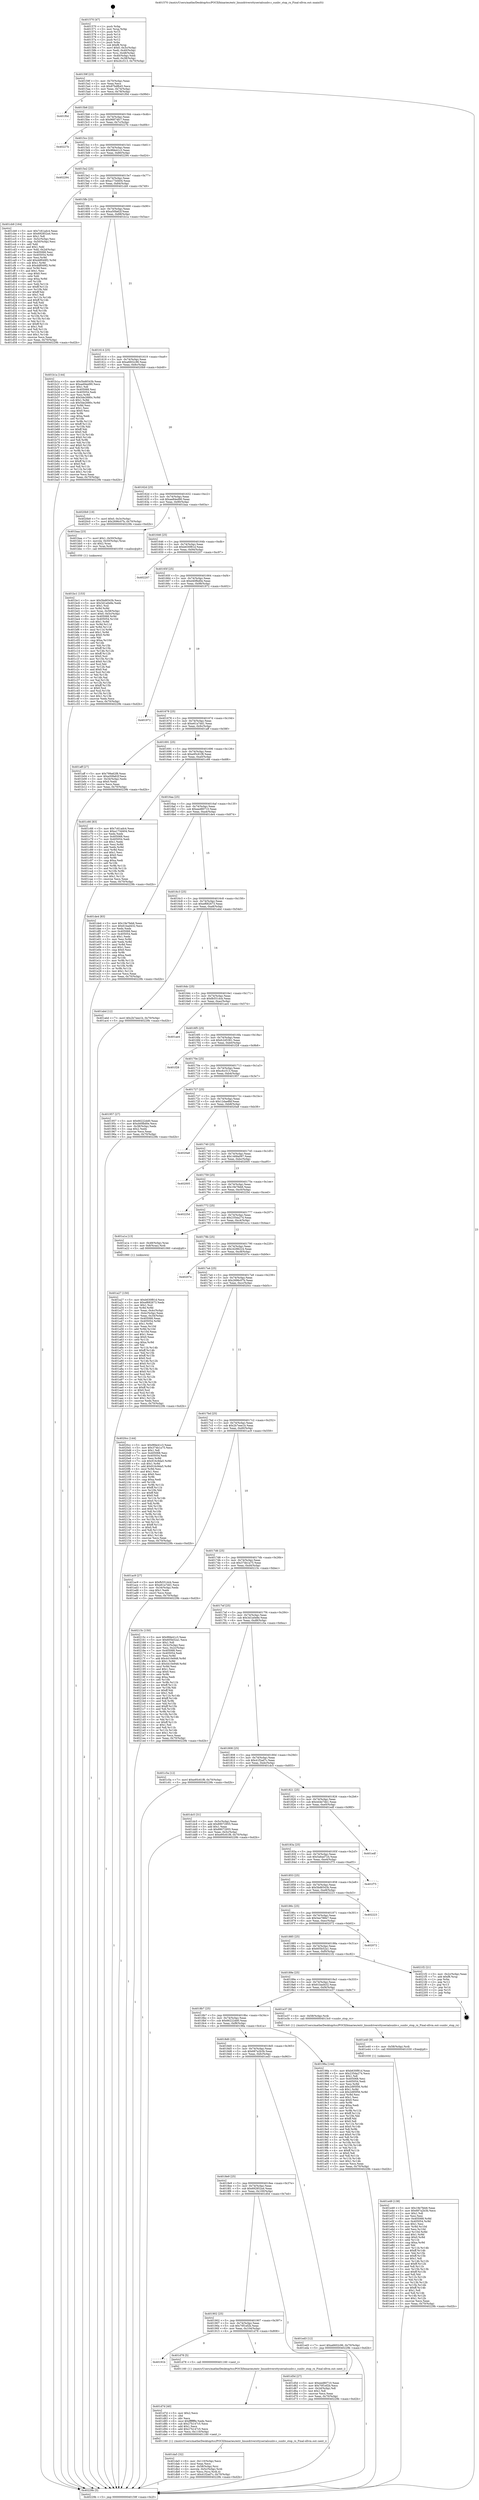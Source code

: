 digraph "0x401570" {
  label = "0x401570 (/mnt/c/Users/mathe/Desktop/tcc/POCII/binaries/extr_linuxdriversttyserialsunhv.c_sunhv_stop_rx_Final-ollvm.out::main(0))"
  labelloc = "t"
  node[shape=record]

  Entry [label="",width=0.3,height=0.3,shape=circle,fillcolor=black,style=filled]
  "0x40159f" [label="{
     0x40159f [23]\l
     | [instrs]\l
     &nbsp;&nbsp;0x40159f \<+3\>: mov -0x70(%rbp),%eax\l
     &nbsp;&nbsp;0x4015a2 \<+2\>: mov %eax,%ecx\l
     &nbsp;&nbsp;0x4015a4 \<+6\>: sub $0x87bdfb45,%ecx\l
     &nbsp;&nbsp;0x4015aa \<+3\>: mov %eax,-0x74(%rbp)\l
     &nbsp;&nbsp;0x4015ad \<+3\>: mov %ecx,-0x78(%rbp)\l
     &nbsp;&nbsp;0x4015b0 \<+6\>: je 0000000000401f0d \<main+0x99d\>\l
  }"]
  "0x401f0d" [label="{
     0x401f0d\l
  }", style=dashed]
  "0x4015b6" [label="{
     0x4015b6 [22]\l
     | [instrs]\l
     &nbsp;&nbsp;0x4015b6 \<+5\>: jmp 00000000004015bb \<main+0x4b\>\l
     &nbsp;&nbsp;0x4015bb \<+3\>: mov -0x74(%rbp),%eax\l
     &nbsp;&nbsp;0x4015be \<+5\>: sub $0x96874fc7,%eax\l
     &nbsp;&nbsp;0x4015c3 \<+3\>: mov %eax,-0x7c(%rbp)\l
     &nbsp;&nbsp;0x4015c6 \<+6\>: je 000000000040227b \<main+0xd0b\>\l
  }"]
  Exit [label="",width=0.3,height=0.3,shape=circle,fillcolor=black,style=filled,peripheries=2]
  "0x40227b" [label="{
     0x40227b\l
  }", style=dashed]
  "0x4015cc" [label="{
     0x4015cc [22]\l
     | [instrs]\l
     &nbsp;&nbsp;0x4015cc \<+5\>: jmp 00000000004015d1 \<main+0x61\>\l
     &nbsp;&nbsp;0x4015d1 \<+3\>: mov -0x74(%rbp),%eax\l
     &nbsp;&nbsp;0x4015d4 \<+5\>: sub $0x9fde41c3,%eax\l
     &nbsp;&nbsp;0x4015d9 \<+3\>: mov %eax,-0x80(%rbp)\l
     &nbsp;&nbsp;0x4015dc \<+6\>: je 0000000000402294 \<main+0xd24\>\l
  }"]
  "0x401e49" [label="{
     0x401e49 [138]\l
     | [instrs]\l
     &nbsp;&nbsp;0x401e49 \<+5\>: mov $0x19e7feb6,%eax\l
     &nbsp;&nbsp;0x401e4e \<+5\>: mov $0x687a2b3b,%ecx\l
     &nbsp;&nbsp;0x401e53 \<+2\>: mov $0x1,%dl\l
     &nbsp;&nbsp;0x401e55 \<+2\>: xor %esi,%esi\l
     &nbsp;&nbsp;0x401e57 \<+8\>: mov 0x405068,%r8d\l
     &nbsp;&nbsp;0x401e5f \<+8\>: mov 0x405054,%r9d\l
     &nbsp;&nbsp;0x401e67 \<+3\>: sub $0x1,%esi\l
     &nbsp;&nbsp;0x401e6a \<+3\>: mov %r8d,%r10d\l
     &nbsp;&nbsp;0x401e6d \<+3\>: add %esi,%r10d\l
     &nbsp;&nbsp;0x401e70 \<+4\>: imul %r10d,%r8d\l
     &nbsp;&nbsp;0x401e74 \<+4\>: and $0x1,%r8d\l
     &nbsp;&nbsp;0x401e78 \<+4\>: cmp $0x0,%r8d\l
     &nbsp;&nbsp;0x401e7c \<+4\>: sete %r11b\l
     &nbsp;&nbsp;0x401e80 \<+4\>: cmp $0xa,%r9d\l
     &nbsp;&nbsp;0x401e84 \<+3\>: setl %bl\l
     &nbsp;&nbsp;0x401e87 \<+3\>: mov %r11b,%r14b\l
     &nbsp;&nbsp;0x401e8a \<+4\>: xor $0xff,%r14b\l
     &nbsp;&nbsp;0x401e8e \<+3\>: mov %bl,%r15b\l
     &nbsp;&nbsp;0x401e91 \<+4\>: xor $0xff,%r15b\l
     &nbsp;&nbsp;0x401e95 \<+3\>: xor $0x1,%dl\l
     &nbsp;&nbsp;0x401e98 \<+3\>: mov %r14b,%r12b\l
     &nbsp;&nbsp;0x401e9b \<+4\>: and $0xff,%r12b\l
     &nbsp;&nbsp;0x401e9f \<+3\>: and %dl,%r11b\l
     &nbsp;&nbsp;0x401ea2 \<+3\>: mov %r15b,%r13b\l
     &nbsp;&nbsp;0x401ea5 \<+4\>: and $0xff,%r13b\l
     &nbsp;&nbsp;0x401ea9 \<+2\>: and %dl,%bl\l
     &nbsp;&nbsp;0x401eab \<+3\>: or %r11b,%r12b\l
     &nbsp;&nbsp;0x401eae \<+3\>: or %bl,%r13b\l
     &nbsp;&nbsp;0x401eb1 \<+3\>: xor %r13b,%r12b\l
     &nbsp;&nbsp;0x401eb4 \<+3\>: or %r15b,%r14b\l
     &nbsp;&nbsp;0x401eb7 \<+4\>: xor $0xff,%r14b\l
     &nbsp;&nbsp;0x401ebb \<+3\>: or $0x1,%dl\l
     &nbsp;&nbsp;0x401ebe \<+3\>: and %dl,%r14b\l
     &nbsp;&nbsp;0x401ec1 \<+3\>: or %r14b,%r12b\l
     &nbsp;&nbsp;0x401ec4 \<+4\>: test $0x1,%r12b\l
     &nbsp;&nbsp;0x401ec8 \<+3\>: cmovne %ecx,%eax\l
     &nbsp;&nbsp;0x401ecb \<+3\>: mov %eax,-0x70(%rbp)\l
     &nbsp;&nbsp;0x401ece \<+5\>: jmp 000000000040229b \<main+0xd2b\>\l
  }"]
  "0x402294" [label="{
     0x402294\l
  }", style=dashed]
  "0x4015e2" [label="{
     0x4015e2 [25]\l
     | [instrs]\l
     &nbsp;&nbsp;0x4015e2 \<+5\>: jmp 00000000004015e7 \<main+0x77\>\l
     &nbsp;&nbsp;0x4015e7 \<+3\>: mov -0x74(%rbp),%eax\l
     &nbsp;&nbsp;0x4015ea \<+5\>: sub $0xa173d404,%eax\l
     &nbsp;&nbsp;0x4015ef \<+6\>: mov %eax,-0x84(%rbp)\l
     &nbsp;&nbsp;0x4015f5 \<+6\>: je 0000000000401cb9 \<main+0x749\>\l
  }"]
  "0x401e40" [label="{
     0x401e40 [9]\l
     | [instrs]\l
     &nbsp;&nbsp;0x401e40 \<+4\>: mov -0x58(%rbp),%rdi\l
     &nbsp;&nbsp;0x401e44 \<+5\>: call 0000000000401030 \<free@plt\>\l
     | [calls]\l
     &nbsp;&nbsp;0x401030 \{1\} (unknown)\l
  }"]
  "0x401cb9" [label="{
     0x401cb9 [164]\l
     | [instrs]\l
     &nbsp;&nbsp;0x401cb9 \<+5\>: mov $0x7c61adc4,%eax\l
     &nbsp;&nbsp;0x401cbe \<+5\>: mov $0x692852a4,%ecx\l
     &nbsp;&nbsp;0x401cc3 \<+2\>: mov $0x1,%dl\l
     &nbsp;&nbsp;0x401cc5 \<+3\>: mov -0x5c(%rbp),%esi\l
     &nbsp;&nbsp;0x401cc8 \<+3\>: cmp -0x50(%rbp),%esi\l
     &nbsp;&nbsp;0x401ccb \<+4\>: setl %dil\l
     &nbsp;&nbsp;0x401ccf \<+4\>: and $0x1,%dil\l
     &nbsp;&nbsp;0x401cd3 \<+4\>: mov %dil,-0x2d(%rbp)\l
     &nbsp;&nbsp;0x401cd7 \<+7\>: mov 0x405068,%esi\l
     &nbsp;&nbsp;0x401cde \<+8\>: mov 0x405054,%r8d\l
     &nbsp;&nbsp;0x401ce6 \<+3\>: mov %esi,%r9d\l
     &nbsp;&nbsp;0x401ce9 \<+7\>: add $0xddf049f2,%r9d\l
     &nbsp;&nbsp;0x401cf0 \<+4\>: sub $0x1,%r9d\l
     &nbsp;&nbsp;0x401cf4 \<+7\>: sub $0xddf049f2,%r9d\l
     &nbsp;&nbsp;0x401cfb \<+4\>: imul %r9d,%esi\l
     &nbsp;&nbsp;0x401cff \<+3\>: and $0x1,%esi\l
     &nbsp;&nbsp;0x401d02 \<+3\>: cmp $0x0,%esi\l
     &nbsp;&nbsp;0x401d05 \<+4\>: sete %dil\l
     &nbsp;&nbsp;0x401d09 \<+4\>: cmp $0xa,%r8d\l
     &nbsp;&nbsp;0x401d0d \<+4\>: setl %r10b\l
     &nbsp;&nbsp;0x401d11 \<+3\>: mov %dil,%r11b\l
     &nbsp;&nbsp;0x401d14 \<+4\>: xor $0xff,%r11b\l
     &nbsp;&nbsp;0x401d18 \<+3\>: mov %r10b,%bl\l
     &nbsp;&nbsp;0x401d1b \<+3\>: xor $0xff,%bl\l
     &nbsp;&nbsp;0x401d1e \<+3\>: xor $0x1,%dl\l
     &nbsp;&nbsp;0x401d21 \<+3\>: mov %r11b,%r14b\l
     &nbsp;&nbsp;0x401d24 \<+4\>: and $0xff,%r14b\l
     &nbsp;&nbsp;0x401d28 \<+3\>: and %dl,%dil\l
     &nbsp;&nbsp;0x401d2b \<+3\>: mov %bl,%r15b\l
     &nbsp;&nbsp;0x401d2e \<+4\>: and $0xff,%r15b\l
     &nbsp;&nbsp;0x401d32 \<+3\>: and %dl,%r10b\l
     &nbsp;&nbsp;0x401d35 \<+3\>: or %dil,%r14b\l
     &nbsp;&nbsp;0x401d38 \<+3\>: or %r10b,%r15b\l
     &nbsp;&nbsp;0x401d3b \<+3\>: xor %r15b,%r14b\l
     &nbsp;&nbsp;0x401d3e \<+3\>: or %bl,%r11b\l
     &nbsp;&nbsp;0x401d41 \<+4\>: xor $0xff,%r11b\l
     &nbsp;&nbsp;0x401d45 \<+3\>: or $0x1,%dl\l
     &nbsp;&nbsp;0x401d48 \<+3\>: and %dl,%r11b\l
     &nbsp;&nbsp;0x401d4b \<+3\>: or %r11b,%r14b\l
     &nbsp;&nbsp;0x401d4e \<+4\>: test $0x1,%r14b\l
     &nbsp;&nbsp;0x401d52 \<+3\>: cmovne %ecx,%eax\l
     &nbsp;&nbsp;0x401d55 \<+3\>: mov %eax,-0x70(%rbp)\l
     &nbsp;&nbsp;0x401d58 \<+5\>: jmp 000000000040229b \<main+0xd2b\>\l
  }"]
  "0x4015fb" [label="{
     0x4015fb [25]\l
     | [instrs]\l
     &nbsp;&nbsp;0x4015fb \<+5\>: jmp 0000000000401600 \<main+0x90\>\l
     &nbsp;&nbsp;0x401600 \<+3\>: mov -0x74(%rbp),%eax\l
     &nbsp;&nbsp;0x401603 \<+5\>: sub $0xa50fa62f,%eax\l
     &nbsp;&nbsp;0x401608 \<+6\>: mov %eax,-0x88(%rbp)\l
     &nbsp;&nbsp;0x40160e \<+6\>: je 0000000000401b1a \<main+0x5aa\>\l
  }"]
  "0x401da5" [label="{
     0x401da5 [32]\l
     | [instrs]\l
     &nbsp;&nbsp;0x401da5 \<+6\>: mov -0x110(%rbp),%ecx\l
     &nbsp;&nbsp;0x401dab \<+3\>: imul %eax,%ecx\l
     &nbsp;&nbsp;0x401dae \<+4\>: mov -0x58(%rbp),%rsi\l
     &nbsp;&nbsp;0x401db2 \<+4\>: movslq -0x5c(%rbp),%rdi\l
     &nbsp;&nbsp;0x401db6 \<+3\>: mov %ecx,(%rsi,%rdi,4)\l
     &nbsp;&nbsp;0x401db9 \<+7\>: movl $0x41f2ad7c,-0x70(%rbp)\l
     &nbsp;&nbsp;0x401dc0 \<+5\>: jmp 000000000040229b \<main+0xd2b\>\l
  }"]
  "0x401b1a" [label="{
     0x401b1a [144]\l
     | [instrs]\l
     &nbsp;&nbsp;0x401b1a \<+5\>: mov $0x5bd6543b,%eax\l
     &nbsp;&nbsp;0x401b1f \<+5\>: mov $0xae84ed90,%ecx\l
     &nbsp;&nbsp;0x401b24 \<+2\>: mov $0x1,%dl\l
     &nbsp;&nbsp;0x401b26 \<+7\>: mov 0x405068,%esi\l
     &nbsp;&nbsp;0x401b2d \<+7\>: mov 0x405054,%edi\l
     &nbsp;&nbsp;0x401b34 \<+3\>: mov %esi,%r8d\l
     &nbsp;&nbsp;0x401b37 \<+7\>: add $0x5de2680c,%r8d\l
     &nbsp;&nbsp;0x401b3e \<+4\>: sub $0x1,%r8d\l
     &nbsp;&nbsp;0x401b42 \<+7\>: sub $0x5de2680c,%r8d\l
     &nbsp;&nbsp;0x401b49 \<+4\>: imul %r8d,%esi\l
     &nbsp;&nbsp;0x401b4d \<+3\>: and $0x1,%esi\l
     &nbsp;&nbsp;0x401b50 \<+3\>: cmp $0x0,%esi\l
     &nbsp;&nbsp;0x401b53 \<+4\>: sete %r9b\l
     &nbsp;&nbsp;0x401b57 \<+3\>: cmp $0xa,%edi\l
     &nbsp;&nbsp;0x401b5a \<+4\>: setl %r10b\l
     &nbsp;&nbsp;0x401b5e \<+3\>: mov %r9b,%r11b\l
     &nbsp;&nbsp;0x401b61 \<+4\>: xor $0xff,%r11b\l
     &nbsp;&nbsp;0x401b65 \<+3\>: mov %r10b,%bl\l
     &nbsp;&nbsp;0x401b68 \<+3\>: xor $0xff,%bl\l
     &nbsp;&nbsp;0x401b6b \<+3\>: xor $0x0,%dl\l
     &nbsp;&nbsp;0x401b6e \<+3\>: mov %r11b,%r14b\l
     &nbsp;&nbsp;0x401b71 \<+4\>: and $0x0,%r14b\l
     &nbsp;&nbsp;0x401b75 \<+3\>: and %dl,%r9b\l
     &nbsp;&nbsp;0x401b78 \<+3\>: mov %bl,%r15b\l
     &nbsp;&nbsp;0x401b7b \<+4\>: and $0x0,%r15b\l
     &nbsp;&nbsp;0x401b7f \<+3\>: and %dl,%r10b\l
     &nbsp;&nbsp;0x401b82 \<+3\>: or %r9b,%r14b\l
     &nbsp;&nbsp;0x401b85 \<+3\>: or %r10b,%r15b\l
     &nbsp;&nbsp;0x401b88 \<+3\>: xor %r15b,%r14b\l
     &nbsp;&nbsp;0x401b8b \<+3\>: or %bl,%r11b\l
     &nbsp;&nbsp;0x401b8e \<+4\>: xor $0xff,%r11b\l
     &nbsp;&nbsp;0x401b92 \<+3\>: or $0x0,%dl\l
     &nbsp;&nbsp;0x401b95 \<+3\>: and %dl,%r11b\l
     &nbsp;&nbsp;0x401b98 \<+3\>: or %r11b,%r14b\l
     &nbsp;&nbsp;0x401b9b \<+4\>: test $0x1,%r14b\l
     &nbsp;&nbsp;0x401b9f \<+3\>: cmovne %ecx,%eax\l
     &nbsp;&nbsp;0x401ba2 \<+3\>: mov %eax,-0x70(%rbp)\l
     &nbsp;&nbsp;0x401ba5 \<+5\>: jmp 000000000040229b \<main+0xd2b\>\l
  }"]
  "0x401614" [label="{
     0x401614 [25]\l
     | [instrs]\l
     &nbsp;&nbsp;0x401614 \<+5\>: jmp 0000000000401619 \<main+0xa9\>\l
     &nbsp;&nbsp;0x401619 \<+3\>: mov -0x74(%rbp),%eax\l
     &nbsp;&nbsp;0x40161c \<+5\>: sub $0xa6602c96,%eax\l
     &nbsp;&nbsp;0x401621 \<+6\>: mov %eax,-0x8c(%rbp)\l
     &nbsp;&nbsp;0x401627 \<+6\>: je 00000000004020b9 \<main+0xb49\>\l
  }"]
  "0x401d7d" [label="{
     0x401d7d [40]\l
     | [instrs]\l
     &nbsp;&nbsp;0x401d7d \<+5\>: mov $0x2,%ecx\l
     &nbsp;&nbsp;0x401d82 \<+1\>: cltd\l
     &nbsp;&nbsp;0x401d83 \<+2\>: idiv %ecx\l
     &nbsp;&nbsp;0x401d85 \<+6\>: imul $0xfffffffe,%edx,%ecx\l
     &nbsp;&nbsp;0x401d8b \<+6\>: sub $0x27b147c5,%ecx\l
     &nbsp;&nbsp;0x401d91 \<+3\>: add $0x1,%ecx\l
     &nbsp;&nbsp;0x401d94 \<+6\>: add $0x27b147c5,%ecx\l
     &nbsp;&nbsp;0x401d9a \<+6\>: mov %ecx,-0x110(%rbp)\l
     &nbsp;&nbsp;0x401da0 \<+5\>: call 0000000000401160 \<next_i\>\l
     | [calls]\l
     &nbsp;&nbsp;0x401160 \{1\} (/mnt/c/Users/mathe/Desktop/tcc/POCII/binaries/extr_linuxdriversttyserialsunhv.c_sunhv_stop_rx_Final-ollvm.out::next_i)\l
  }"]
  "0x4020b9" [label="{
     0x4020b9 [19]\l
     | [instrs]\l
     &nbsp;&nbsp;0x4020b9 \<+7\>: movl $0x0,-0x3c(%rbp)\l
     &nbsp;&nbsp;0x4020c0 \<+7\>: movl $0x2696c07b,-0x70(%rbp)\l
     &nbsp;&nbsp;0x4020c7 \<+5\>: jmp 000000000040229b \<main+0xd2b\>\l
  }"]
  "0x40162d" [label="{
     0x40162d [25]\l
     | [instrs]\l
     &nbsp;&nbsp;0x40162d \<+5\>: jmp 0000000000401632 \<main+0xc2\>\l
     &nbsp;&nbsp;0x401632 \<+3\>: mov -0x74(%rbp),%eax\l
     &nbsp;&nbsp;0x401635 \<+5\>: sub $0xae84ed90,%eax\l
     &nbsp;&nbsp;0x40163a \<+6\>: mov %eax,-0x90(%rbp)\l
     &nbsp;&nbsp;0x401640 \<+6\>: je 0000000000401baa \<main+0x63a\>\l
  }"]
  "0x40191b" [label="{
     0x40191b\l
  }", style=dashed]
  "0x401baa" [label="{
     0x401baa [23]\l
     | [instrs]\l
     &nbsp;&nbsp;0x401baa \<+7\>: movl $0x1,-0x50(%rbp)\l
     &nbsp;&nbsp;0x401bb1 \<+4\>: movslq -0x50(%rbp),%rax\l
     &nbsp;&nbsp;0x401bb5 \<+4\>: shl $0x2,%rax\l
     &nbsp;&nbsp;0x401bb9 \<+3\>: mov %rax,%rdi\l
     &nbsp;&nbsp;0x401bbc \<+5\>: call 0000000000401050 \<malloc@plt\>\l
     | [calls]\l
     &nbsp;&nbsp;0x401050 \{1\} (unknown)\l
  }"]
  "0x401646" [label="{
     0x401646 [25]\l
     | [instrs]\l
     &nbsp;&nbsp;0x401646 \<+5\>: jmp 000000000040164b \<main+0xdb\>\l
     &nbsp;&nbsp;0x40164b \<+3\>: mov -0x74(%rbp),%eax\l
     &nbsp;&nbsp;0x40164e \<+5\>: sub $0xb630f81d,%eax\l
     &nbsp;&nbsp;0x401653 \<+6\>: mov %eax,-0x94(%rbp)\l
     &nbsp;&nbsp;0x401659 \<+6\>: je 0000000000402207 \<main+0xc97\>\l
  }"]
  "0x401d78" [label="{
     0x401d78 [5]\l
     | [instrs]\l
     &nbsp;&nbsp;0x401d78 \<+5\>: call 0000000000401160 \<next_i\>\l
     | [calls]\l
     &nbsp;&nbsp;0x401160 \{1\} (/mnt/c/Users/mathe/Desktop/tcc/POCII/binaries/extr_linuxdriversttyserialsunhv.c_sunhv_stop_rx_Final-ollvm.out::next_i)\l
  }"]
  "0x402207" [label="{
     0x402207\l
  }", style=dashed]
  "0x40165f" [label="{
     0x40165f [25]\l
     | [instrs]\l
     &nbsp;&nbsp;0x40165f \<+5\>: jmp 0000000000401664 \<main+0xf4\>\l
     &nbsp;&nbsp;0x401664 \<+3\>: mov -0x74(%rbp),%eax\l
     &nbsp;&nbsp;0x401667 \<+5\>: sub $0xd40fbd0e,%eax\l
     &nbsp;&nbsp;0x40166c \<+6\>: mov %eax,-0x98(%rbp)\l
     &nbsp;&nbsp;0x401672 \<+6\>: je 0000000000401972 \<main+0x402\>\l
  }"]
  "0x401902" [label="{
     0x401902 [25]\l
     | [instrs]\l
     &nbsp;&nbsp;0x401902 \<+5\>: jmp 0000000000401907 \<main+0x397\>\l
     &nbsp;&nbsp;0x401907 \<+3\>: mov -0x74(%rbp),%eax\l
     &nbsp;&nbsp;0x40190a \<+5\>: sub $0x70f1ef2b,%eax\l
     &nbsp;&nbsp;0x40190f \<+6\>: mov %eax,-0x104(%rbp)\l
     &nbsp;&nbsp;0x401915 \<+6\>: je 0000000000401d78 \<main+0x808\>\l
  }"]
  "0x401972" [label="{
     0x401972\l
  }", style=dashed]
  "0x401678" [label="{
     0x401678 [25]\l
     | [instrs]\l
     &nbsp;&nbsp;0x401678 \<+5\>: jmp 000000000040167d \<main+0x10d\>\l
     &nbsp;&nbsp;0x40167d \<+3\>: mov -0x74(%rbp),%eax\l
     &nbsp;&nbsp;0x401680 \<+5\>: sub $0xe61a7dd1,%eax\l
     &nbsp;&nbsp;0x401685 \<+6\>: mov %eax,-0x9c(%rbp)\l
     &nbsp;&nbsp;0x40168b \<+6\>: je 0000000000401aff \<main+0x58f\>\l
  }"]
  "0x401d5d" [label="{
     0x401d5d [27]\l
     | [instrs]\l
     &nbsp;&nbsp;0x401d5d \<+5\>: mov $0xeed80710,%eax\l
     &nbsp;&nbsp;0x401d62 \<+5\>: mov $0x70f1ef2b,%ecx\l
     &nbsp;&nbsp;0x401d67 \<+3\>: mov -0x2d(%rbp),%dl\l
     &nbsp;&nbsp;0x401d6a \<+3\>: test $0x1,%dl\l
     &nbsp;&nbsp;0x401d6d \<+3\>: cmovne %ecx,%eax\l
     &nbsp;&nbsp;0x401d70 \<+3\>: mov %eax,-0x70(%rbp)\l
     &nbsp;&nbsp;0x401d73 \<+5\>: jmp 000000000040229b \<main+0xd2b\>\l
  }"]
  "0x401aff" [label="{
     0x401aff [27]\l
     | [instrs]\l
     &nbsp;&nbsp;0x401aff \<+5\>: mov $0x799a62f8,%eax\l
     &nbsp;&nbsp;0x401b04 \<+5\>: mov $0xa50fa62f,%ecx\l
     &nbsp;&nbsp;0x401b09 \<+3\>: mov -0x34(%rbp),%edx\l
     &nbsp;&nbsp;0x401b0c \<+3\>: cmp $0x0,%edx\l
     &nbsp;&nbsp;0x401b0f \<+3\>: cmove %ecx,%eax\l
     &nbsp;&nbsp;0x401b12 \<+3\>: mov %eax,-0x70(%rbp)\l
     &nbsp;&nbsp;0x401b15 \<+5\>: jmp 000000000040229b \<main+0xd2b\>\l
  }"]
  "0x401691" [label="{
     0x401691 [25]\l
     | [instrs]\l
     &nbsp;&nbsp;0x401691 \<+5\>: jmp 0000000000401696 \<main+0x126\>\l
     &nbsp;&nbsp;0x401696 \<+3\>: mov -0x74(%rbp),%eax\l
     &nbsp;&nbsp;0x401699 \<+5\>: sub $0xe95c61f8,%eax\l
     &nbsp;&nbsp;0x40169e \<+6\>: mov %eax,-0xa0(%rbp)\l
     &nbsp;&nbsp;0x4016a4 \<+6\>: je 0000000000401c66 \<main+0x6f6\>\l
  }"]
  "0x4018e9" [label="{
     0x4018e9 [25]\l
     | [instrs]\l
     &nbsp;&nbsp;0x4018e9 \<+5\>: jmp 00000000004018ee \<main+0x37e\>\l
     &nbsp;&nbsp;0x4018ee \<+3\>: mov -0x74(%rbp),%eax\l
     &nbsp;&nbsp;0x4018f1 \<+5\>: sub $0x692852a4,%eax\l
     &nbsp;&nbsp;0x4018f6 \<+6\>: mov %eax,-0x100(%rbp)\l
     &nbsp;&nbsp;0x4018fc \<+6\>: je 0000000000401d5d \<main+0x7ed\>\l
  }"]
  "0x401c66" [label="{
     0x401c66 [83]\l
     | [instrs]\l
     &nbsp;&nbsp;0x401c66 \<+5\>: mov $0x7c61adc4,%eax\l
     &nbsp;&nbsp;0x401c6b \<+5\>: mov $0xa173d404,%ecx\l
     &nbsp;&nbsp;0x401c70 \<+2\>: xor %edx,%edx\l
     &nbsp;&nbsp;0x401c72 \<+7\>: mov 0x405068,%esi\l
     &nbsp;&nbsp;0x401c79 \<+7\>: mov 0x405054,%edi\l
     &nbsp;&nbsp;0x401c80 \<+3\>: sub $0x1,%edx\l
     &nbsp;&nbsp;0x401c83 \<+3\>: mov %esi,%r8d\l
     &nbsp;&nbsp;0x401c86 \<+3\>: add %edx,%r8d\l
     &nbsp;&nbsp;0x401c89 \<+4\>: imul %r8d,%esi\l
     &nbsp;&nbsp;0x401c8d \<+3\>: and $0x1,%esi\l
     &nbsp;&nbsp;0x401c90 \<+3\>: cmp $0x0,%esi\l
     &nbsp;&nbsp;0x401c93 \<+4\>: sete %r9b\l
     &nbsp;&nbsp;0x401c97 \<+3\>: cmp $0xa,%edi\l
     &nbsp;&nbsp;0x401c9a \<+4\>: setl %r10b\l
     &nbsp;&nbsp;0x401c9e \<+3\>: mov %r9b,%r11b\l
     &nbsp;&nbsp;0x401ca1 \<+3\>: and %r10b,%r11b\l
     &nbsp;&nbsp;0x401ca4 \<+3\>: xor %r10b,%r9b\l
     &nbsp;&nbsp;0x401ca7 \<+3\>: or %r9b,%r11b\l
     &nbsp;&nbsp;0x401caa \<+4\>: test $0x1,%r11b\l
     &nbsp;&nbsp;0x401cae \<+3\>: cmovne %ecx,%eax\l
     &nbsp;&nbsp;0x401cb1 \<+3\>: mov %eax,-0x70(%rbp)\l
     &nbsp;&nbsp;0x401cb4 \<+5\>: jmp 000000000040229b \<main+0xd2b\>\l
  }"]
  "0x4016aa" [label="{
     0x4016aa [25]\l
     | [instrs]\l
     &nbsp;&nbsp;0x4016aa \<+5\>: jmp 00000000004016af \<main+0x13f\>\l
     &nbsp;&nbsp;0x4016af \<+3\>: mov -0x74(%rbp),%eax\l
     &nbsp;&nbsp;0x4016b2 \<+5\>: sub $0xeed80710,%eax\l
     &nbsp;&nbsp;0x4016b7 \<+6\>: mov %eax,-0xa4(%rbp)\l
     &nbsp;&nbsp;0x4016bd \<+6\>: je 0000000000401de4 \<main+0x874\>\l
  }"]
  "0x401ed3" [label="{
     0x401ed3 [12]\l
     | [instrs]\l
     &nbsp;&nbsp;0x401ed3 \<+7\>: movl $0xa6602c96,-0x70(%rbp)\l
     &nbsp;&nbsp;0x401eda \<+5\>: jmp 000000000040229b \<main+0xd2b\>\l
  }"]
  "0x401de4" [label="{
     0x401de4 [83]\l
     | [instrs]\l
     &nbsp;&nbsp;0x401de4 \<+5\>: mov $0x19e7feb6,%eax\l
     &nbsp;&nbsp;0x401de9 \<+5\>: mov $0x61bad432,%ecx\l
     &nbsp;&nbsp;0x401dee \<+2\>: xor %edx,%edx\l
     &nbsp;&nbsp;0x401df0 \<+7\>: mov 0x405068,%esi\l
     &nbsp;&nbsp;0x401df7 \<+7\>: mov 0x405054,%edi\l
     &nbsp;&nbsp;0x401dfe \<+3\>: sub $0x1,%edx\l
     &nbsp;&nbsp;0x401e01 \<+3\>: mov %esi,%r8d\l
     &nbsp;&nbsp;0x401e04 \<+3\>: add %edx,%r8d\l
     &nbsp;&nbsp;0x401e07 \<+4\>: imul %r8d,%esi\l
     &nbsp;&nbsp;0x401e0b \<+3\>: and $0x1,%esi\l
     &nbsp;&nbsp;0x401e0e \<+3\>: cmp $0x0,%esi\l
     &nbsp;&nbsp;0x401e11 \<+4\>: sete %r9b\l
     &nbsp;&nbsp;0x401e15 \<+3\>: cmp $0xa,%edi\l
     &nbsp;&nbsp;0x401e18 \<+4\>: setl %r10b\l
     &nbsp;&nbsp;0x401e1c \<+3\>: mov %r9b,%r11b\l
     &nbsp;&nbsp;0x401e1f \<+3\>: and %r10b,%r11b\l
     &nbsp;&nbsp;0x401e22 \<+3\>: xor %r10b,%r9b\l
     &nbsp;&nbsp;0x401e25 \<+3\>: or %r9b,%r11b\l
     &nbsp;&nbsp;0x401e28 \<+4\>: test $0x1,%r11b\l
     &nbsp;&nbsp;0x401e2c \<+3\>: cmovne %ecx,%eax\l
     &nbsp;&nbsp;0x401e2f \<+3\>: mov %eax,-0x70(%rbp)\l
     &nbsp;&nbsp;0x401e32 \<+5\>: jmp 000000000040229b \<main+0xd2b\>\l
  }"]
  "0x4016c3" [label="{
     0x4016c3 [25]\l
     | [instrs]\l
     &nbsp;&nbsp;0x4016c3 \<+5\>: jmp 00000000004016c8 \<main+0x158\>\l
     &nbsp;&nbsp;0x4016c8 \<+3\>: mov -0x74(%rbp),%eax\l
     &nbsp;&nbsp;0x4016cb \<+5\>: sub $0xef682673,%eax\l
     &nbsp;&nbsp;0x4016d0 \<+6\>: mov %eax,-0xa8(%rbp)\l
     &nbsp;&nbsp;0x4016d6 \<+6\>: je 0000000000401abd \<main+0x54d\>\l
  }"]
  "0x401bc1" [label="{
     0x401bc1 [153]\l
     | [instrs]\l
     &nbsp;&nbsp;0x401bc1 \<+5\>: mov $0x5bd6543b,%ecx\l
     &nbsp;&nbsp;0x401bc6 \<+5\>: mov $0x3d1a0e8e,%edx\l
     &nbsp;&nbsp;0x401bcb \<+3\>: mov $0x1,%sil\l
     &nbsp;&nbsp;0x401bce \<+3\>: xor %r8d,%r8d\l
     &nbsp;&nbsp;0x401bd1 \<+4\>: mov %rax,-0x58(%rbp)\l
     &nbsp;&nbsp;0x401bd5 \<+7\>: movl $0x0,-0x5c(%rbp)\l
     &nbsp;&nbsp;0x401bdc \<+8\>: mov 0x405068,%r9d\l
     &nbsp;&nbsp;0x401be4 \<+8\>: mov 0x405054,%r10d\l
     &nbsp;&nbsp;0x401bec \<+4\>: sub $0x1,%r8d\l
     &nbsp;&nbsp;0x401bf0 \<+3\>: mov %r9d,%r11d\l
     &nbsp;&nbsp;0x401bf3 \<+3\>: add %r8d,%r11d\l
     &nbsp;&nbsp;0x401bf6 \<+4\>: imul %r11d,%r9d\l
     &nbsp;&nbsp;0x401bfa \<+4\>: and $0x1,%r9d\l
     &nbsp;&nbsp;0x401bfe \<+4\>: cmp $0x0,%r9d\l
     &nbsp;&nbsp;0x401c02 \<+3\>: sete %bl\l
     &nbsp;&nbsp;0x401c05 \<+4\>: cmp $0xa,%r10d\l
     &nbsp;&nbsp;0x401c09 \<+4\>: setl %r14b\l
     &nbsp;&nbsp;0x401c0d \<+3\>: mov %bl,%r15b\l
     &nbsp;&nbsp;0x401c10 \<+4\>: xor $0xff,%r15b\l
     &nbsp;&nbsp;0x401c14 \<+3\>: mov %r14b,%r12b\l
     &nbsp;&nbsp;0x401c17 \<+4\>: xor $0xff,%r12b\l
     &nbsp;&nbsp;0x401c1b \<+4\>: xor $0x0,%sil\l
     &nbsp;&nbsp;0x401c1f \<+3\>: mov %r15b,%r13b\l
     &nbsp;&nbsp;0x401c22 \<+4\>: and $0x0,%r13b\l
     &nbsp;&nbsp;0x401c26 \<+3\>: and %sil,%bl\l
     &nbsp;&nbsp;0x401c29 \<+3\>: mov %r12b,%al\l
     &nbsp;&nbsp;0x401c2c \<+2\>: and $0x0,%al\l
     &nbsp;&nbsp;0x401c2e \<+3\>: and %sil,%r14b\l
     &nbsp;&nbsp;0x401c31 \<+3\>: or %bl,%r13b\l
     &nbsp;&nbsp;0x401c34 \<+3\>: or %r14b,%al\l
     &nbsp;&nbsp;0x401c37 \<+3\>: xor %al,%r13b\l
     &nbsp;&nbsp;0x401c3a \<+3\>: or %r12b,%r15b\l
     &nbsp;&nbsp;0x401c3d \<+4\>: xor $0xff,%r15b\l
     &nbsp;&nbsp;0x401c41 \<+4\>: or $0x0,%sil\l
     &nbsp;&nbsp;0x401c45 \<+3\>: and %sil,%r15b\l
     &nbsp;&nbsp;0x401c48 \<+3\>: or %r15b,%r13b\l
     &nbsp;&nbsp;0x401c4b \<+4\>: test $0x1,%r13b\l
     &nbsp;&nbsp;0x401c4f \<+3\>: cmovne %edx,%ecx\l
     &nbsp;&nbsp;0x401c52 \<+3\>: mov %ecx,-0x70(%rbp)\l
     &nbsp;&nbsp;0x401c55 \<+5\>: jmp 000000000040229b \<main+0xd2b\>\l
  }"]
  "0x401abd" [label="{
     0x401abd [12]\l
     | [instrs]\l
     &nbsp;&nbsp;0x401abd \<+7\>: movl $0x2b7eee1b,-0x70(%rbp)\l
     &nbsp;&nbsp;0x401ac4 \<+5\>: jmp 000000000040229b \<main+0xd2b\>\l
  }"]
  "0x4016dc" [label="{
     0x4016dc [25]\l
     | [instrs]\l
     &nbsp;&nbsp;0x4016dc \<+5\>: jmp 00000000004016e1 \<main+0x171\>\l
     &nbsp;&nbsp;0x4016e1 \<+3\>: mov -0x74(%rbp),%eax\l
     &nbsp;&nbsp;0x4016e4 \<+5\>: sub $0xfb551dcb,%eax\l
     &nbsp;&nbsp;0x4016e9 \<+6\>: mov %eax,-0xac(%rbp)\l
     &nbsp;&nbsp;0x4016ef \<+6\>: je 0000000000401ae4 \<main+0x574\>\l
  }"]
  "0x401a27" [label="{
     0x401a27 [150]\l
     | [instrs]\l
     &nbsp;&nbsp;0x401a27 \<+5\>: mov $0xb630f81d,%ecx\l
     &nbsp;&nbsp;0x401a2c \<+5\>: mov $0xef682673,%edx\l
     &nbsp;&nbsp;0x401a31 \<+3\>: mov $0x1,%sil\l
     &nbsp;&nbsp;0x401a34 \<+3\>: xor %r8d,%r8d\l
     &nbsp;&nbsp;0x401a37 \<+3\>: mov %eax,-0x4c(%rbp)\l
     &nbsp;&nbsp;0x401a3a \<+3\>: mov -0x4c(%rbp),%eax\l
     &nbsp;&nbsp;0x401a3d \<+3\>: mov %eax,-0x34(%rbp)\l
     &nbsp;&nbsp;0x401a40 \<+7\>: mov 0x405068,%eax\l
     &nbsp;&nbsp;0x401a47 \<+8\>: mov 0x405054,%r9d\l
     &nbsp;&nbsp;0x401a4f \<+4\>: sub $0x1,%r8d\l
     &nbsp;&nbsp;0x401a53 \<+3\>: mov %eax,%r10d\l
     &nbsp;&nbsp;0x401a56 \<+3\>: add %r8d,%r10d\l
     &nbsp;&nbsp;0x401a59 \<+4\>: imul %r10d,%eax\l
     &nbsp;&nbsp;0x401a5d \<+3\>: and $0x1,%eax\l
     &nbsp;&nbsp;0x401a60 \<+3\>: cmp $0x0,%eax\l
     &nbsp;&nbsp;0x401a63 \<+4\>: sete %r11b\l
     &nbsp;&nbsp;0x401a67 \<+4\>: cmp $0xa,%r9d\l
     &nbsp;&nbsp;0x401a6b \<+3\>: setl %bl\l
     &nbsp;&nbsp;0x401a6e \<+3\>: mov %r11b,%r14b\l
     &nbsp;&nbsp;0x401a71 \<+4\>: xor $0xff,%r14b\l
     &nbsp;&nbsp;0x401a75 \<+3\>: mov %bl,%r15b\l
     &nbsp;&nbsp;0x401a78 \<+4\>: xor $0xff,%r15b\l
     &nbsp;&nbsp;0x401a7c \<+4\>: xor $0x0,%sil\l
     &nbsp;&nbsp;0x401a80 \<+3\>: mov %r14b,%r12b\l
     &nbsp;&nbsp;0x401a83 \<+4\>: and $0x0,%r12b\l
     &nbsp;&nbsp;0x401a87 \<+3\>: and %sil,%r11b\l
     &nbsp;&nbsp;0x401a8a \<+3\>: mov %r15b,%r13b\l
     &nbsp;&nbsp;0x401a8d \<+4\>: and $0x0,%r13b\l
     &nbsp;&nbsp;0x401a91 \<+3\>: and %sil,%bl\l
     &nbsp;&nbsp;0x401a94 \<+3\>: or %r11b,%r12b\l
     &nbsp;&nbsp;0x401a97 \<+3\>: or %bl,%r13b\l
     &nbsp;&nbsp;0x401a9a \<+3\>: xor %r13b,%r12b\l
     &nbsp;&nbsp;0x401a9d \<+3\>: or %r15b,%r14b\l
     &nbsp;&nbsp;0x401aa0 \<+4\>: xor $0xff,%r14b\l
     &nbsp;&nbsp;0x401aa4 \<+4\>: or $0x0,%sil\l
     &nbsp;&nbsp;0x401aa8 \<+3\>: and %sil,%r14b\l
     &nbsp;&nbsp;0x401aab \<+3\>: or %r14b,%r12b\l
     &nbsp;&nbsp;0x401aae \<+4\>: test $0x1,%r12b\l
     &nbsp;&nbsp;0x401ab2 \<+3\>: cmovne %edx,%ecx\l
     &nbsp;&nbsp;0x401ab5 \<+3\>: mov %ecx,-0x70(%rbp)\l
     &nbsp;&nbsp;0x401ab8 \<+5\>: jmp 000000000040229b \<main+0xd2b\>\l
  }"]
  "0x401ae4" [label="{
     0x401ae4\l
  }", style=dashed]
  "0x4016f5" [label="{
     0x4016f5 [25]\l
     | [instrs]\l
     &nbsp;&nbsp;0x4016f5 \<+5\>: jmp 00000000004016fa \<main+0x18a\>\l
     &nbsp;&nbsp;0x4016fa \<+3\>: mov -0x74(%rbp),%eax\l
     &nbsp;&nbsp;0x4016fd \<+5\>: sub $0xfc2d5361,%eax\l
     &nbsp;&nbsp;0x401702 \<+6\>: mov %eax,-0xb0(%rbp)\l
     &nbsp;&nbsp;0x401708 \<+6\>: je 0000000000401f28 \<main+0x9b8\>\l
  }"]
  "0x4018d0" [label="{
     0x4018d0 [25]\l
     | [instrs]\l
     &nbsp;&nbsp;0x4018d0 \<+5\>: jmp 00000000004018d5 \<main+0x365\>\l
     &nbsp;&nbsp;0x4018d5 \<+3\>: mov -0x74(%rbp),%eax\l
     &nbsp;&nbsp;0x4018d8 \<+5\>: sub $0x687a2b3b,%eax\l
     &nbsp;&nbsp;0x4018dd \<+6\>: mov %eax,-0xfc(%rbp)\l
     &nbsp;&nbsp;0x4018e3 \<+6\>: je 0000000000401ed3 \<main+0x963\>\l
  }"]
  "0x401f28" [label="{
     0x401f28\l
  }", style=dashed]
  "0x40170e" [label="{
     0x40170e [25]\l
     | [instrs]\l
     &nbsp;&nbsp;0x40170e \<+5\>: jmp 0000000000401713 \<main+0x1a3\>\l
     &nbsp;&nbsp;0x401713 \<+3\>: mov -0x74(%rbp),%eax\l
     &nbsp;&nbsp;0x401716 \<+5\>: sub $0xcfcc513,%eax\l
     &nbsp;&nbsp;0x40171b \<+6\>: mov %eax,-0xb4(%rbp)\l
     &nbsp;&nbsp;0x401721 \<+6\>: je 0000000000401957 \<main+0x3e7\>\l
  }"]
  "0x40198a" [label="{
     0x40198a [144]\l
     | [instrs]\l
     &nbsp;&nbsp;0x40198a \<+5\>: mov $0xb630f81d,%eax\l
     &nbsp;&nbsp;0x40198f \<+5\>: mov $0x235da274,%ecx\l
     &nbsp;&nbsp;0x401994 \<+2\>: mov $0x1,%dl\l
     &nbsp;&nbsp;0x401996 \<+7\>: mov 0x405068,%esi\l
     &nbsp;&nbsp;0x40199d \<+7\>: mov 0x405054,%edi\l
     &nbsp;&nbsp;0x4019a4 \<+3\>: mov %esi,%r8d\l
     &nbsp;&nbsp;0x4019a7 \<+7\>: add $0x2d95f56,%r8d\l
     &nbsp;&nbsp;0x4019ae \<+4\>: sub $0x1,%r8d\l
     &nbsp;&nbsp;0x4019b2 \<+7\>: sub $0x2d95f56,%r8d\l
     &nbsp;&nbsp;0x4019b9 \<+4\>: imul %r8d,%esi\l
     &nbsp;&nbsp;0x4019bd \<+3\>: and $0x1,%esi\l
     &nbsp;&nbsp;0x4019c0 \<+3\>: cmp $0x0,%esi\l
     &nbsp;&nbsp;0x4019c3 \<+4\>: sete %r9b\l
     &nbsp;&nbsp;0x4019c7 \<+3\>: cmp $0xa,%edi\l
     &nbsp;&nbsp;0x4019ca \<+4\>: setl %r10b\l
     &nbsp;&nbsp;0x4019ce \<+3\>: mov %r9b,%r11b\l
     &nbsp;&nbsp;0x4019d1 \<+4\>: xor $0xff,%r11b\l
     &nbsp;&nbsp;0x4019d5 \<+3\>: mov %r10b,%bl\l
     &nbsp;&nbsp;0x4019d8 \<+3\>: xor $0xff,%bl\l
     &nbsp;&nbsp;0x4019db \<+3\>: xor $0x0,%dl\l
     &nbsp;&nbsp;0x4019de \<+3\>: mov %r11b,%r14b\l
     &nbsp;&nbsp;0x4019e1 \<+4\>: and $0x0,%r14b\l
     &nbsp;&nbsp;0x4019e5 \<+3\>: and %dl,%r9b\l
     &nbsp;&nbsp;0x4019e8 \<+3\>: mov %bl,%r15b\l
     &nbsp;&nbsp;0x4019eb \<+4\>: and $0x0,%r15b\l
     &nbsp;&nbsp;0x4019ef \<+3\>: and %dl,%r10b\l
     &nbsp;&nbsp;0x4019f2 \<+3\>: or %r9b,%r14b\l
     &nbsp;&nbsp;0x4019f5 \<+3\>: or %r10b,%r15b\l
     &nbsp;&nbsp;0x4019f8 \<+3\>: xor %r15b,%r14b\l
     &nbsp;&nbsp;0x4019fb \<+3\>: or %bl,%r11b\l
     &nbsp;&nbsp;0x4019fe \<+4\>: xor $0xff,%r11b\l
     &nbsp;&nbsp;0x401a02 \<+3\>: or $0x0,%dl\l
     &nbsp;&nbsp;0x401a05 \<+3\>: and %dl,%r11b\l
     &nbsp;&nbsp;0x401a08 \<+3\>: or %r11b,%r14b\l
     &nbsp;&nbsp;0x401a0b \<+4\>: test $0x1,%r14b\l
     &nbsp;&nbsp;0x401a0f \<+3\>: cmovne %ecx,%eax\l
     &nbsp;&nbsp;0x401a12 \<+3\>: mov %eax,-0x70(%rbp)\l
     &nbsp;&nbsp;0x401a15 \<+5\>: jmp 000000000040229b \<main+0xd2b\>\l
  }"]
  "0x401957" [label="{
     0x401957 [27]\l
     | [instrs]\l
     &nbsp;&nbsp;0x401957 \<+5\>: mov $0x66222dd0,%eax\l
     &nbsp;&nbsp;0x40195c \<+5\>: mov $0xd40fbd0e,%ecx\l
     &nbsp;&nbsp;0x401961 \<+3\>: mov -0x38(%rbp),%edx\l
     &nbsp;&nbsp;0x401964 \<+3\>: cmp $0x2,%edx\l
     &nbsp;&nbsp;0x401967 \<+3\>: cmovne %ecx,%eax\l
     &nbsp;&nbsp;0x40196a \<+3\>: mov %eax,-0x70(%rbp)\l
     &nbsp;&nbsp;0x40196d \<+5\>: jmp 000000000040229b \<main+0xd2b\>\l
  }"]
  "0x401727" [label="{
     0x401727 [25]\l
     | [instrs]\l
     &nbsp;&nbsp;0x401727 \<+5\>: jmp 000000000040172c \<main+0x1bc\>\l
     &nbsp;&nbsp;0x40172c \<+3\>: mov -0x74(%rbp),%eax\l
     &nbsp;&nbsp;0x40172f \<+5\>: sub $0x12dae8bf,%eax\l
     &nbsp;&nbsp;0x401734 \<+6\>: mov %eax,-0xb8(%rbp)\l
     &nbsp;&nbsp;0x40173a \<+6\>: je 00000000004020a8 \<main+0xb38\>\l
  }"]
  "0x40229b" [label="{
     0x40229b [5]\l
     | [instrs]\l
     &nbsp;&nbsp;0x40229b \<+5\>: jmp 000000000040159f \<main+0x2f\>\l
  }"]
  "0x401570" [label="{
     0x401570 [47]\l
     | [instrs]\l
     &nbsp;&nbsp;0x401570 \<+1\>: push %rbp\l
     &nbsp;&nbsp;0x401571 \<+3\>: mov %rsp,%rbp\l
     &nbsp;&nbsp;0x401574 \<+2\>: push %r15\l
     &nbsp;&nbsp;0x401576 \<+2\>: push %r14\l
     &nbsp;&nbsp;0x401578 \<+2\>: push %r13\l
     &nbsp;&nbsp;0x40157a \<+2\>: push %r12\l
     &nbsp;&nbsp;0x40157c \<+1\>: push %rbx\l
     &nbsp;&nbsp;0x40157d \<+7\>: sub $0xf8,%rsp\l
     &nbsp;&nbsp;0x401584 \<+7\>: movl $0x0,-0x3c(%rbp)\l
     &nbsp;&nbsp;0x40158b \<+3\>: mov %edi,-0x40(%rbp)\l
     &nbsp;&nbsp;0x40158e \<+4\>: mov %rsi,-0x48(%rbp)\l
     &nbsp;&nbsp;0x401592 \<+3\>: mov -0x40(%rbp),%edi\l
     &nbsp;&nbsp;0x401595 \<+3\>: mov %edi,-0x38(%rbp)\l
     &nbsp;&nbsp;0x401598 \<+7\>: movl $0xcfcc513,-0x70(%rbp)\l
  }"]
  "0x4018b7" [label="{
     0x4018b7 [25]\l
     | [instrs]\l
     &nbsp;&nbsp;0x4018b7 \<+5\>: jmp 00000000004018bc \<main+0x34c\>\l
     &nbsp;&nbsp;0x4018bc \<+3\>: mov -0x74(%rbp),%eax\l
     &nbsp;&nbsp;0x4018bf \<+5\>: sub $0x66222dd0,%eax\l
     &nbsp;&nbsp;0x4018c4 \<+6\>: mov %eax,-0xf8(%rbp)\l
     &nbsp;&nbsp;0x4018ca \<+6\>: je 000000000040198a \<main+0x41a\>\l
  }"]
  "0x4020a8" [label="{
     0x4020a8\l
  }", style=dashed]
  "0x401740" [label="{
     0x401740 [25]\l
     | [instrs]\l
     &nbsp;&nbsp;0x401740 \<+5\>: jmp 0000000000401745 \<main+0x1d5\>\l
     &nbsp;&nbsp;0x401745 \<+3\>: mov -0x74(%rbp),%eax\l
     &nbsp;&nbsp;0x401748 \<+5\>: sub $0x1468a097,%eax\l
     &nbsp;&nbsp;0x40174d \<+6\>: mov %eax,-0xbc(%rbp)\l
     &nbsp;&nbsp;0x401753 \<+6\>: je 0000000000402005 \<main+0xa95\>\l
  }"]
  "0x401e37" [label="{
     0x401e37 [9]\l
     | [instrs]\l
     &nbsp;&nbsp;0x401e37 \<+4\>: mov -0x58(%rbp),%rdi\l
     &nbsp;&nbsp;0x401e3b \<+5\>: call 00000000004013c0 \<sunhv_stop_rx\>\l
     | [calls]\l
     &nbsp;&nbsp;0x4013c0 \{1\} (/mnt/c/Users/mathe/Desktop/tcc/POCII/binaries/extr_linuxdriversttyserialsunhv.c_sunhv_stop_rx_Final-ollvm.out::sunhv_stop_rx)\l
  }"]
  "0x402005" [label="{
     0x402005\l
  }", style=dashed]
  "0x401759" [label="{
     0x401759 [25]\l
     | [instrs]\l
     &nbsp;&nbsp;0x401759 \<+5\>: jmp 000000000040175e \<main+0x1ee\>\l
     &nbsp;&nbsp;0x40175e \<+3\>: mov -0x74(%rbp),%eax\l
     &nbsp;&nbsp;0x401761 \<+5\>: sub $0x19e7feb6,%eax\l
     &nbsp;&nbsp;0x401766 \<+6\>: mov %eax,-0xc0(%rbp)\l
     &nbsp;&nbsp;0x40176c \<+6\>: je 000000000040225d \<main+0xced\>\l
  }"]
  "0x40189e" [label="{
     0x40189e [25]\l
     | [instrs]\l
     &nbsp;&nbsp;0x40189e \<+5\>: jmp 00000000004018a3 \<main+0x333\>\l
     &nbsp;&nbsp;0x4018a3 \<+3\>: mov -0x74(%rbp),%eax\l
     &nbsp;&nbsp;0x4018a6 \<+5\>: sub $0x61bad432,%eax\l
     &nbsp;&nbsp;0x4018ab \<+6\>: mov %eax,-0xf4(%rbp)\l
     &nbsp;&nbsp;0x4018b1 \<+6\>: je 0000000000401e37 \<main+0x8c7\>\l
  }"]
  "0x40225d" [label="{
     0x40225d\l
  }", style=dashed]
  "0x401772" [label="{
     0x401772 [25]\l
     | [instrs]\l
     &nbsp;&nbsp;0x401772 \<+5\>: jmp 0000000000401777 \<main+0x207\>\l
     &nbsp;&nbsp;0x401777 \<+3\>: mov -0x74(%rbp),%eax\l
     &nbsp;&nbsp;0x40177a \<+5\>: sub $0x235da274,%eax\l
     &nbsp;&nbsp;0x40177f \<+6\>: mov %eax,-0xc4(%rbp)\l
     &nbsp;&nbsp;0x401785 \<+6\>: je 0000000000401a1a \<main+0x4aa\>\l
  }"]
  "0x4021f2" [label="{
     0x4021f2 [21]\l
     | [instrs]\l
     &nbsp;&nbsp;0x4021f2 \<+3\>: mov -0x2c(%rbp),%eax\l
     &nbsp;&nbsp;0x4021f5 \<+7\>: add $0xf8,%rsp\l
     &nbsp;&nbsp;0x4021fc \<+1\>: pop %rbx\l
     &nbsp;&nbsp;0x4021fd \<+2\>: pop %r12\l
     &nbsp;&nbsp;0x4021ff \<+2\>: pop %r13\l
     &nbsp;&nbsp;0x402201 \<+2\>: pop %r14\l
     &nbsp;&nbsp;0x402203 \<+2\>: pop %r15\l
     &nbsp;&nbsp;0x402205 \<+1\>: pop %rbp\l
     &nbsp;&nbsp;0x402206 \<+1\>: ret\l
  }"]
  "0x401a1a" [label="{
     0x401a1a [13]\l
     | [instrs]\l
     &nbsp;&nbsp;0x401a1a \<+4\>: mov -0x48(%rbp),%rax\l
     &nbsp;&nbsp;0x401a1e \<+4\>: mov 0x8(%rax),%rdi\l
     &nbsp;&nbsp;0x401a22 \<+5\>: call 0000000000401060 \<atoi@plt\>\l
     | [calls]\l
     &nbsp;&nbsp;0x401060 \{1\} (unknown)\l
  }"]
  "0x40178b" [label="{
     0x40178b [25]\l
     | [instrs]\l
     &nbsp;&nbsp;0x40178b \<+5\>: jmp 0000000000401790 \<main+0x220\>\l
     &nbsp;&nbsp;0x401790 \<+3\>: mov -0x74(%rbp),%eax\l
     &nbsp;&nbsp;0x401793 \<+5\>: sub $0x24286224,%eax\l
     &nbsp;&nbsp;0x401798 \<+6\>: mov %eax,-0xc8(%rbp)\l
     &nbsp;&nbsp;0x40179e \<+6\>: je 000000000040207e \<main+0xb0e\>\l
  }"]
  "0x401885" [label="{
     0x401885 [25]\l
     | [instrs]\l
     &nbsp;&nbsp;0x401885 \<+5\>: jmp 000000000040188a \<main+0x31a\>\l
     &nbsp;&nbsp;0x40188a \<+3\>: mov -0x74(%rbp),%eax\l
     &nbsp;&nbsp;0x40188d \<+5\>: sub $0x605b52a1,%eax\l
     &nbsp;&nbsp;0x401892 \<+6\>: mov %eax,-0xf0(%rbp)\l
     &nbsp;&nbsp;0x401898 \<+6\>: je 00000000004021f2 \<main+0xc82\>\l
  }"]
  "0x40207e" [label="{
     0x40207e\l
  }", style=dashed]
  "0x4017a4" [label="{
     0x4017a4 [25]\l
     | [instrs]\l
     &nbsp;&nbsp;0x4017a4 \<+5\>: jmp 00000000004017a9 \<main+0x239\>\l
     &nbsp;&nbsp;0x4017a9 \<+3\>: mov -0x74(%rbp),%eax\l
     &nbsp;&nbsp;0x4017ac \<+5\>: sub $0x2696c07b,%eax\l
     &nbsp;&nbsp;0x4017b1 \<+6\>: mov %eax,-0xcc(%rbp)\l
     &nbsp;&nbsp;0x4017b7 \<+6\>: je 00000000004020cc \<main+0xb5c\>\l
  }"]
  "0x402072" [label="{
     0x402072\l
  }", style=dashed]
  "0x4020cc" [label="{
     0x4020cc [144]\l
     | [instrs]\l
     &nbsp;&nbsp;0x4020cc \<+5\>: mov $0x9fde41c3,%eax\l
     &nbsp;&nbsp;0x4020d1 \<+5\>: mov $0x374b1a75,%ecx\l
     &nbsp;&nbsp;0x4020d6 \<+2\>: mov $0x1,%dl\l
     &nbsp;&nbsp;0x4020d8 \<+7\>: mov 0x405068,%esi\l
     &nbsp;&nbsp;0x4020df \<+7\>: mov 0x405054,%edi\l
     &nbsp;&nbsp;0x4020e6 \<+3\>: mov %esi,%r8d\l
     &nbsp;&nbsp;0x4020e9 \<+7\>: sub $0x916c9da5,%r8d\l
     &nbsp;&nbsp;0x4020f0 \<+4\>: sub $0x1,%r8d\l
     &nbsp;&nbsp;0x4020f4 \<+7\>: add $0x916c9da5,%r8d\l
     &nbsp;&nbsp;0x4020fb \<+4\>: imul %r8d,%esi\l
     &nbsp;&nbsp;0x4020ff \<+3\>: and $0x1,%esi\l
     &nbsp;&nbsp;0x402102 \<+3\>: cmp $0x0,%esi\l
     &nbsp;&nbsp;0x402105 \<+4\>: sete %r9b\l
     &nbsp;&nbsp;0x402109 \<+3\>: cmp $0xa,%edi\l
     &nbsp;&nbsp;0x40210c \<+4\>: setl %r10b\l
     &nbsp;&nbsp;0x402110 \<+3\>: mov %r9b,%r11b\l
     &nbsp;&nbsp;0x402113 \<+4\>: xor $0xff,%r11b\l
     &nbsp;&nbsp;0x402117 \<+3\>: mov %r10b,%bl\l
     &nbsp;&nbsp;0x40211a \<+3\>: xor $0xff,%bl\l
     &nbsp;&nbsp;0x40211d \<+3\>: xor $0x0,%dl\l
     &nbsp;&nbsp;0x402120 \<+3\>: mov %r11b,%r14b\l
     &nbsp;&nbsp;0x402123 \<+4\>: and $0x0,%r14b\l
     &nbsp;&nbsp;0x402127 \<+3\>: and %dl,%r9b\l
     &nbsp;&nbsp;0x40212a \<+3\>: mov %bl,%r15b\l
     &nbsp;&nbsp;0x40212d \<+4\>: and $0x0,%r15b\l
     &nbsp;&nbsp;0x402131 \<+3\>: and %dl,%r10b\l
     &nbsp;&nbsp;0x402134 \<+3\>: or %r9b,%r14b\l
     &nbsp;&nbsp;0x402137 \<+3\>: or %r10b,%r15b\l
     &nbsp;&nbsp;0x40213a \<+3\>: xor %r15b,%r14b\l
     &nbsp;&nbsp;0x40213d \<+3\>: or %bl,%r11b\l
     &nbsp;&nbsp;0x402140 \<+4\>: xor $0xff,%r11b\l
     &nbsp;&nbsp;0x402144 \<+3\>: or $0x0,%dl\l
     &nbsp;&nbsp;0x402147 \<+3\>: and %dl,%r11b\l
     &nbsp;&nbsp;0x40214a \<+3\>: or %r11b,%r14b\l
     &nbsp;&nbsp;0x40214d \<+4\>: test $0x1,%r14b\l
     &nbsp;&nbsp;0x402151 \<+3\>: cmovne %ecx,%eax\l
     &nbsp;&nbsp;0x402154 \<+3\>: mov %eax,-0x70(%rbp)\l
     &nbsp;&nbsp;0x402157 \<+5\>: jmp 000000000040229b \<main+0xd2b\>\l
  }"]
  "0x4017bd" [label="{
     0x4017bd [25]\l
     | [instrs]\l
     &nbsp;&nbsp;0x4017bd \<+5\>: jmp 00000000004017c2 \<main+0x252\>\l
     &nbsp;&nbsp;0x4017c2 \<+3\>: mov -0x74(%rbp),%eax\l
     &nbsp;&nbsp;0x4017c5 \<+5\>: sub $0x2b7eee1b,%eax\l
     &nbsp;&nbsp;0x4017ca \<+6\>: mov %eax,-0xd0(%rbp)\l
     &nbsp;&nbsp;0x4017d0 \<+6\>: je 0000000000401ac9 \<main+0x559\>\l
  }"]
  "0x40186c" [label="{
     0x40186c [25]\l
     | [instrs]\l
     &nbsp;&nbsp;0x40186c \<+5\>: jmp 0000000000401871 \<main+0x301\>\l
     &nbsp;&nbsp;0x401871 \<+3\>: mov -0x74(%rbp),%eax\l
     &nbsp;&nbsp;0x401874 \<+5\>: sub $0x5ee786b7,%eax\l
     &nbsp;&nbsp;0x401879 \<+6\>: mov %eax,-0xec(%rbp)\l
     &nbsp;&nbsp;0x40187f \<+6\>: je 0000000000402072 \<main+0xb02\>\l
  }"]
  "0x401ac9" [label="{
     0x401ac9 [27]\l
     | [instrs]\l
     &nbsp;&nbsp;0x401ac9 \<+5\>: mov $0xfb551dcb,%eax\l
     &nbsp;&nbsp;0x401ace \<+5\>: mov $0xe61a7dd1,%ecx\l
     &nbsp;&nbsp;0x401ad3 \<+3\>: mov -0x34(%rbp),%edx\l
     &nbsp;&nbsp;0x401ad6 \<+3\>: cmp $0x1,%edx\l
     &nbsp;&nbsp;0x401ad9 \<+3\>: cmovl %ecx,%eax\l
     &nbsp;&nbsp;0x401adc \<+3\>: mov %eax,-0x70(%rbp)\l
     &nbsp;&nbsp;0x401adf \<+5\>: jmp 000000000040229b \<main+0xd2b\>\l
  }"]
  "0x4017d6" [label="{
     0x4017d6 [25]\l
     | [instrs]\l
     &nbsp;&nbsp;0x4017d6 \<+5\>: jmp 00000000004017db \<main+0x26b\>\l
     &nbsp;&nbsp;0x4017db \<+3\>: mov -0x74(%rbp),%eax\l
     &nbsp;&nbsp;0x4017de \<+5\>: sub $0x374b1a75,%eax\l
     &nbsp;&nbsp;0x4017e3 \<+6\>: mov %eax,-0xd4(%rbp)\l
     &nbsp;&nbsp;0x4017e9 \<+6\>: je 000000000040215c \<main+0xbec\>\l
  }"]
  "0x402223" [label="{
     0x402223\l
  }", style=dashed]
  "0x40215c" [label="{
     0x40215c [150]\l
     | [instrs]\l
     &nbsp;&nbsp;0x40215c \<+5\>: mov $0x9fde41c3,%eax\l
     &nbsp;&nbsp;0x402161 \<+5\>: mov $0x605b52a1,%ecx\l
     &nbsp;&nbsp;0x402166 \<+2\>: mov $0x1,%dl\l
     &nbsp;&nbsp;0x402168 \<+3\>: mov -0x3c(%rbp),%esi\l
     &nbsp;&nbsp;0x40216b \<+3\>: mov %esi,-0x2c(%rbp)\l
     &nbsp;&nbsp;0x40216e \<+7\>: mov 0x405068,%esi\l
     &nbsp;&nbsp;0x402175 \<+7\>: mov 0x405054,%edi\l
     &nbsp;&nbsp;0x40217c \<+3\>: mov %esi,%r8d\l
     &nbsp;&nbsp;0x40217f \<+7\>: add $0x4410e948,%r8d\l
     &nbsp;&nbsp;0x402186 \<+4\>: sub $0x1,%r8d\l
     &nbsp;&nbsp;0x40218a \<+7\>: sub $0x4410e948,%r8d\l
     &nbsp;&nbsp;0x402191 \<+4\>: imul %r8d,%esi\l
     &nbsp;&nbsp;0x402195 \<+3\>: and $0x1,%esi\l
     &nbsp;&nbsp;0x402198 \<+3\>: cmp $0x0,%esi\l
     &nbsp;&nbsp;0x40219b \<+4\>: sete %r9b\l
     &nbsp;&nbsp;0x40219f \<+3\>: cmp $0xa,%edi\l
     &nbsp;&nbsp;0x4021a2 \<+4\>: setl %r10b\l
     &nbsp;&nbsp;0x4021a6 \<+3\>: mov %r9b,%r11b\l
     &nbsp;&nbsp;0x4021a9 \<+4\>: xor $0xff,%r11b\l
     &nbsp;&nbsp;0x4021ad \<+3\>: mov %r10b,%bl\l
     &nbsp;&nbsp;0x4021b0 \<+3\>: xor $0xff,%bl\l
     &nbsp;&nbsp;0x4021b3 \<+3\>: xor $0x1,%dl\l
     &nbsp;&nbsp;0x4021b6 \<+3\>: mov %r11b,%r14b\l
     &nbsp;&nbsp;0x4021b9 \<+4\>: and $0xff,%r14b\l
     &nbsp;&nbsp;0x4021bd \<+3\>: and %dl,%r9b\l
     &nbsp;&nbsp;0x4021c0 \<+3\>: mov %bl,%r15b\l
     &nbsp;&nbsp;0x4021c3 \<+4\>: and $0xff,%r15b\l
     &nbsp;&nbsp;0x4021c7 \<+3\>: and %dl,%r10b\l
     &nbsp;&nbsp;0x4021ca \<+3\>: or %r9b,%r14b\l
     &nbsp;&nbsp;0x4021cd \<+3\>: or %r10b,%r15b\l
     &nbsp;&nbsp;0x4021d0 \<+3\>: xor %r15b,%r14b\l
     &nbsp;&nbsp;0x4021d3 \<+3\>: or %bl,%r11b\l
     &nbsp;&nbsp;0x4021d6 \<+4\>: xor $0xff,%r11b\l
     &nbsp;&nbsp;0x4021da \<+3\>: or $0x1,%dl\l
     &nbsp;&nbsp;0x4021dd \<+3\>: and %dl,%r11b\l
     &nbsp;&nbsp;0x4021e0 \<+3\>: or %r11b,%r14b\l
     &nbsp;&nbsp;0x4021e3 \<+4\>: test $0x1,%r14b\l
     &nbsp;&nbsp;0x4021e7 \<+3\>: cmovne %ecx,%eax\l
     &nbsp;&nbsp;0x4021ea \<+3\>: mov %eax,-0x70(%rbp)\l
     &nbsp;&nbsp;0x4021ed \<+5\>: jmp 000000000040229b \<main+0xd2b\>\l
  }"]
  "0x4017ef" [label="{
     0x4017ef [25]\l
     | [instrs]\l
     &nbsp;&nbsp;0x4017ef \<+5\>: jmp 00000000004017f4 \<main+0x284\>\l
     &nbsp;&nbsp;0x4017f4 \<+3\>: mov -0x74(%rbp),%eax\l
     &nbsp;&nbsp;0x4017f7 \<+5\>: sub $0x3d1a0e8e,%eax\l
     &nbsp;&nbsp;0x4017fc \<+6\>: mov %eax,-0xd8(%rbp)\l
     &nbsp;&nbsp;0x401802 \<+6\>: je 0000000000401c5a \<main+0x6ea\>\l
  }"]
  "0x401853" [label="{
     0x401853 [25]\l
     | [instrs]\l
     &nbsp;&nbsp;0x401853 \<+5\>: jmp 0000000000401858 \<main+0x2e8\>\l
     &nbsp;&nbsp;0x401858 \<+3\>: mov -0x74(%rbp),%eax\l
     &nbsp;&nbsp;0x40185b \<+5\>: sub $0x5bd6543b,%eax\l
     &nbsp;&nbsp;0x401860 \<+6\>: mov %eax,-0xe8(%rbp)\l
     &nbsp;&nbsp;0x401866 \<+6\>: je 0000000000402223 \<main+0xcb3\>\l
  }"]
  "0x401c5a" [label="{
     0x401c5a [12]\l
     | [instrs]\l
     &nbsp;&nbsp;0x401c5a \<+7\>: movl $0xe95c61f8,-0x70(%rbp)\l
     &nbsp;&nbsp;0x401c61 \<+5\>: jmp 000000000040229b \<main+0xd2b\>\l
  }"]
  "0x401808" [label="{
     0x401808 [25]\l
     | [instrs]\l
     &nbsp;&nbsp;0x401808 \<+5\>: jmp 000000000040180d \<main+0x29d\>\l
     &nbsp;&nbsp;0x40180d \<+3\>: mov -0x74(%rbp),%eax\l
     &nbsp;&nbsp;0x401810 \<+5\>: sub $0x41f2ad7c,%eax\l
     &nbsp;&nbsp;0x401815 \<+6\>: mov %eax,-0xdc(%rbp)\l
     &nbsp;&nbsp;0x40181b \<+6\>: je 0000000000401dc5 \<main+0x855\>\l
  }"]
  "0x401f75" [label="{
     0x401f75\l
  }", style=dashed]
  "0x401dc5" [label="{
     0x401dc5 [31]\l
     | [instrs]\l
     &nbsp;&nbsp;0x401dc5 \<+3\>: mov -0x5c(%rbp),%eax\l
     &nbsp;&nbsp;0x401dc8 \<+5\>: add $0x89072955,%eax\l
     &nbsp;&nbsp;0x401dcd \<+3\>: add $0x1,%eax\l
     &nbsp;&nbsp;0x401dd0 \<+5\>: sub $0x89072955,%eax\l
     &nbsp;&nbsp;0x401dd5 \<+3\>: mov %eax,-0x5c(%rbp)\l
     &nbsp;&nbsp;0x401dd8 \<+7\>: movl $0xe95c61f8,-0x70(%rbp)\l
     &nbsp;&nbsp;0x401ddf \<+5\>: jmp 000000000040229b \<main+0xd2b\>\l
  }"]
  "0x401821" [label="{
     0x401821 [25]\l
     | [instrs]\l
     &nbsp;&nbsp;0x401821 \<+5\>: jmp 0000000000401826 \<main+0x2b6\>\l
     &nbsp;&nbsp;0x401826 \<+3\>: mov -0x74(%rbp),%eax\l
     &nbsp;&nbsp;0x401829 \<+5\>: sub $0x444e74b1,%eax\l
     &nbsp;&nbsp;0x40182e \<+6\>: mov %eax,-0xe0(%rbp)\l
     &nbsp;&nbsp;0x401834 \<+6\>: je 0000000000401edf \<main+0x96f\>\l
  }"]
  "0x40183a" [label="{
     0x40183a [25]\l
     | [instrs]\l
     &nbsp;&nbsp;0x40183a \<+5\>: jmp 000000000040183f \<main+0x2cf\>\l
     &nbsp;&nbsp;0x40183f \<+3\>: mov -0x74(%rbp),%eax\l
     &nbsp;&nbsp;0x401842 \<+5\>: sub $0x5a6ad724,%eax\l
     &nbsp;&nbsp;0x401847 \<+6\>: mov %eax,-0xe4(%rbp)\l
     &nbsp;&nbsp;0x40184d \<+6\>: je 0000000000401f75 \<main+0xa05\>\l
  }"]
  "0x401edf" [label="{
     0x401edf\l
  }", style=dashed]
  Entry -> "0x401570" [label=" 1"]
  "0x40159f" -> "0x401f0d" [label=" 0"]
  "0x40159f" -> "0x4015b6" [label=" 24"]
  "0x4021f2" -> Exit [label=" 1"]
  "0x4015b6" -> "0x40227b" [label=" 0"]
  "0x4015b6" -> "0x4015cc" [label=" 24"]
  "0x40215c" -> "0x40229b" [label=" 1"]
  "0x4015cc" -> "0x402294" [label=" 0"]
  "0x4015cc" -> "0x4015e2" [label=" 24"]
  "0x4020cc" -> "0x40229b" [label=" 1"]
  "0x4015e2" -> "0x401cb9" [label=" 2"]
  "0x4015e2" -> "0x4015fb" [label=" 22"]
  "0x4020b9" -> "0x40229b" [label=" 1"]
  "0x4015fb" -> "0x401b1a" [label=" 1"]
  "0x4015fb" -> "0x401614" [label=" 21"]
  "0x401ed3" -> "0x40229b" [label=" 1"]
  "0x401614" -> "0x4020b9" [label=" 1"]
  "0x401614" -> "0x40162d" [label=" 20"]
  "0x401e49" -> "0x40229b" [label=" 1"]
  "0x40162d" -> "0x401baa" [label=" 1"]
  "0x40162d" -> "0x401646" [label=" 19"]
  "0x401e40" -> "0x401e49" [label=" 1"]
  "0x401646" -> "0x402207" [label=" 0"]
  "0x401646" -> "0x40165f" [label=" 19"]
  "0x401e37" -> "0x401e40" [label=" 1"]
  "0x40165f" -> "0x401972" [label=" 0"]
  "0x40165f" -> "0x401678" [label=" 19"]
  "0x401dc5" -> "0x40229b" [label=" 1"]
  "0x401678" -> "0x401aff" [label=" 1"]
  "0x401678" -> "0x401691" [label=" 18"]
  "0x401da5" -> "0x40229b" [label=" 1"]
  "0x401691" -> "0x401c66" [label=" 2"]
  "0x401691" -> "0x4016aa" [label=" 16"]
  "0x401d78" -> "0x401d7d" [label=" 1"]
  "0x4016aa" -> "0x401de4" [label=" 1"]
  "0x4016aa" -> "0x4016c3" [label=" 15"]
  "0x401902" -> "0x40191b" [label=" 0"]
  "0x4016c3" -> "0x401abd" [label=" 1"]
  "0x4016c3" -> "0x4016dc" [label=" 14"]
  "0x401de4" -> "0x40229b" [label=" 1"]
  "0x4016dc" -> "0x401ae4" [label=" 0"]
  "0x4016dc" -> "0x4016f5" [label=" 14"]
  "0x401d5d" -> "0x40229b" [label=" 2"]
  "0x4016f5" -> "0x401f28" [label=" 0"]
  "0x4016f5" -> "0x40170e" [label=" 14"]
  "0x4018e9" -> "0x401902" [label=" 1"]
  "0x40170e" -> "0x401957" [label=" 1"]
  "0x40170e" -> "0x401727" [label=" 13"]
  "0x401957" -> "0x40229b" [label=" 1"]
  "0x401570" -> "0x40159f" [label=" 1"]
  "0x40229b" -> "0x40159f" [label=" 23"]
  "0x4018e9" -> "0x401d5d" [label=" 2"]
  "0x401727" -> "0x4020a8" [label=" 0"]
  "0x401727" -> "0x401740" [label=" 13"]
  "0x4018d0" -> "0x4018e9" [label=" 3"]
  "0x401740" -> "0x402005" [label=" 0"]
  "0x401740" -> "0x401759" [label=" 13"]
  "0x4018d0" -> "0x401ed3" [label=" 1"]
  "0x401759" -> "0x40225d" [label=" 0"]
  "0x401759" -> "0x401772" [label=" 13"]
  "0x401cb9" -> "0x40229b" [label=" 2"]
  "0x401772" -> "0x401a1a" [label=" 1"]
  "0x401772" -> "0x40178b" [label=" 12"]
  "0x401c66" -> "0x40229b" [label=" 2"]
  "0x40178b" -> "0x40207e" [label=" 0"]
  "0x40178b" -> "0x4017a4" [label=" 12"]
  "0x401bc1" -> "0x40229b" [label=" 1"]
  "0x4017a4" -> "0x4020cc" [label=" 1"]
  "0x4017a4" -> "0x4017bd" [label=" 11"]
  "0x401baa" -> "0x401bc1" [label=" 1"]
  "0x4017bd" -> "0x401ac9" [label=" 1"]
  "0x4017bd" -> "0x4017d6" [label=" 10"]
  "0x401aff" -> "0x40229b" [label=" 1"]
  "0x4017d6" -> "0x40215c" [label=" 1"]
  "0x4017d6" -> "0x4017ef" [label=" 9"]
  "0x401ac9" -> "0x40229b" [label=" 1"]
  "0x4017ef" -> "0x401c5a" [label=" 1"]
  "0x4017ef" -> "0x401808" [label=" 8"]
  "0x401a27" -> "0x40229b" [label=" 1"]
  "0x401808" -> "0x401dc5" [label=" 1"]
  "0x401808" -> "0x401821" [label=" 7"]
  "0x401a1a" -> "0x401a27" [label=" 1"]
  "0x401821" -> "0x401edf" [label=" 0"]
  "0x401821" -> "0x40183a" [label=" 7"]
  "0x40198a" -> "0x40229b" [label=" 1"]
  "0x40183a" -> "0x401f75" [label=" 0"]
  "0x40183a" -> "0x401853" [label=" 7"]
  "0x401abd" -> "0x40229b" [label=" 1"]
  "0x401853" -> "0x402223" [label=" 0"]
  "0x401853" -> "0x40186c" [label=" 7"]
  "0x401b1a" -> "0x40229b" [label=" 1"]
  "0x40186c" -> "0x402072" [label=" 0"]
  "0x40186c" -> "0x401885" [label=" 7"]
  "0x401c5a" -> "0x40229b" [label=" 1"]
  "0x401885" -> "0x4021f2" [label=" 1"]
  "0x401885" -> "0x40189e" [label=" 6"]
  "0x401902" -> "0x401d78" [label=" 1"]
  "0x40189e" -> "0x401e37" [label=" 1"]
  "0x40189e" -> "0x4018b7" [label=" 5"]
  "0x401d7d" -> "0x401da5" [label=" 1"]
  "0x4018b7" -> "0x40198a" [label=" 1"]
  "0x4018b7" -> "0x4018d0" [label=" 4"]
}
